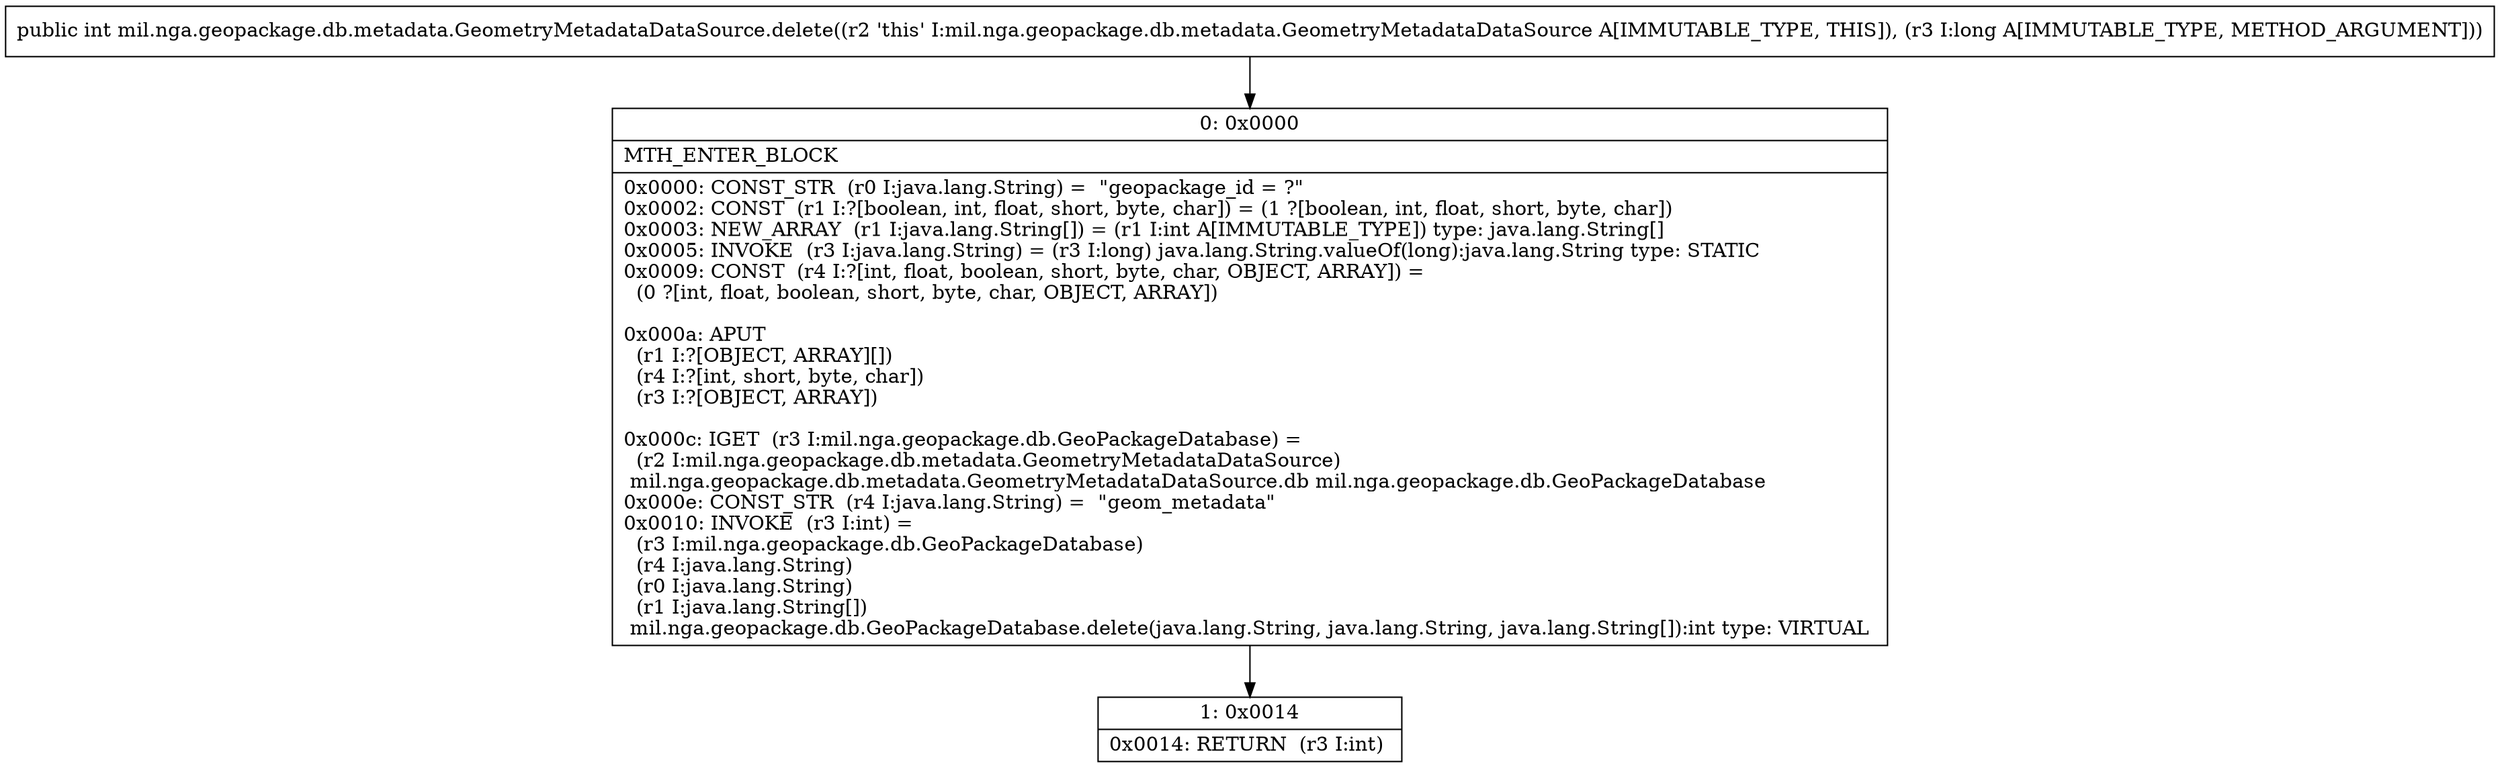 digraph "CFG formil.nga.geopackage.db.metadata.GeometryMetadataDataSource.delete(J)I" {
Node_0 [shape=record,label="{0\:\ 0x0000|MTH_ENTER_BLOCK\l|0x0000: CONST_STR  (r0 I:java.lang.String) =  \"geopackage_id = ?\" \l0x0002: CONST  (r1 I:?[boolean, int, float, short, byte, char]) = (1 ?[boolean, int, float, short, byte, char]) \l0x0003: NEW_ARRAY  (r1 I:java.lang.String[]) = (r1 I:int A[IMMUTABLE_TYPE]) type: java.lang.String[] \l0x0005: INVOKE  (r3 I:java.lang.String) = (r3 I:long) java.lang.String.valueOf(long):java.lang.String type: STATIC \l0x0009: CONST  (r4 I:?[int, float, boolean, short, byte, char, OBJECT, ARRAY]) = \l  (0 ?[int, float, boolean, short, byte, char, OBJECT, ARRAY])\l \l0x000a: APUT  \l  (r1 I:?[OBJECT, ARRAY][])\l  (r4 I:?[int, short, byte, char])\l  (r3 I:?[OBJECT, ARRAY])\l \l0x000c: IGET  (r3 I:mil.nga.geopackage.db.GeoPackageDatabase) = \l  (r2 I:mil.nga.geopackage.db.metadata.GeometryMetadataDataSource)\l mil.nga.geopackage.db.metadata.GeometryMetadataDataSource.db mil.nga.geopackage.db.GeoPackageDatabase \l0x000e: CONST_STR  (r4 I:java.lang.String) =  \"geom_metadata\" \l0x0010: INVOKE  (r3 I:int) = \l  (r3 I:mil.nga.geopackage.db.GeoPackageDatabase)\l  (r4 I:java.lang.String)\l  (r0 I:java.lang.String)\l  (r1 I:java.lang.String[])\l mil.nga.geopackage.db.GeoPackageDatabase.delete(java.lang.String, java.lang.String, java.lang.String[]):int type: VIRTUAL \l}"];
Node_1 [shape=record,label="{1\:\ 0x0014|0x0014: RETURN  (r3 I:int) \l}"];
MethodNode[shape=record,label="{public int mil.nga.geopackage.db.metadata.GeometryMetadataDataSource.delete((r2 'this' I:mil.nga.geopackage.db.metadata.GeometryMetadataDataSource A[IMMUTABLE_TYPE, THIS]), (r3 I:long A[IMMUTABLE_TYPE, METHOD_ARGUMENT])) }"];
MethodNode -> Node_0;
Node_0 -> Node_1;
}

